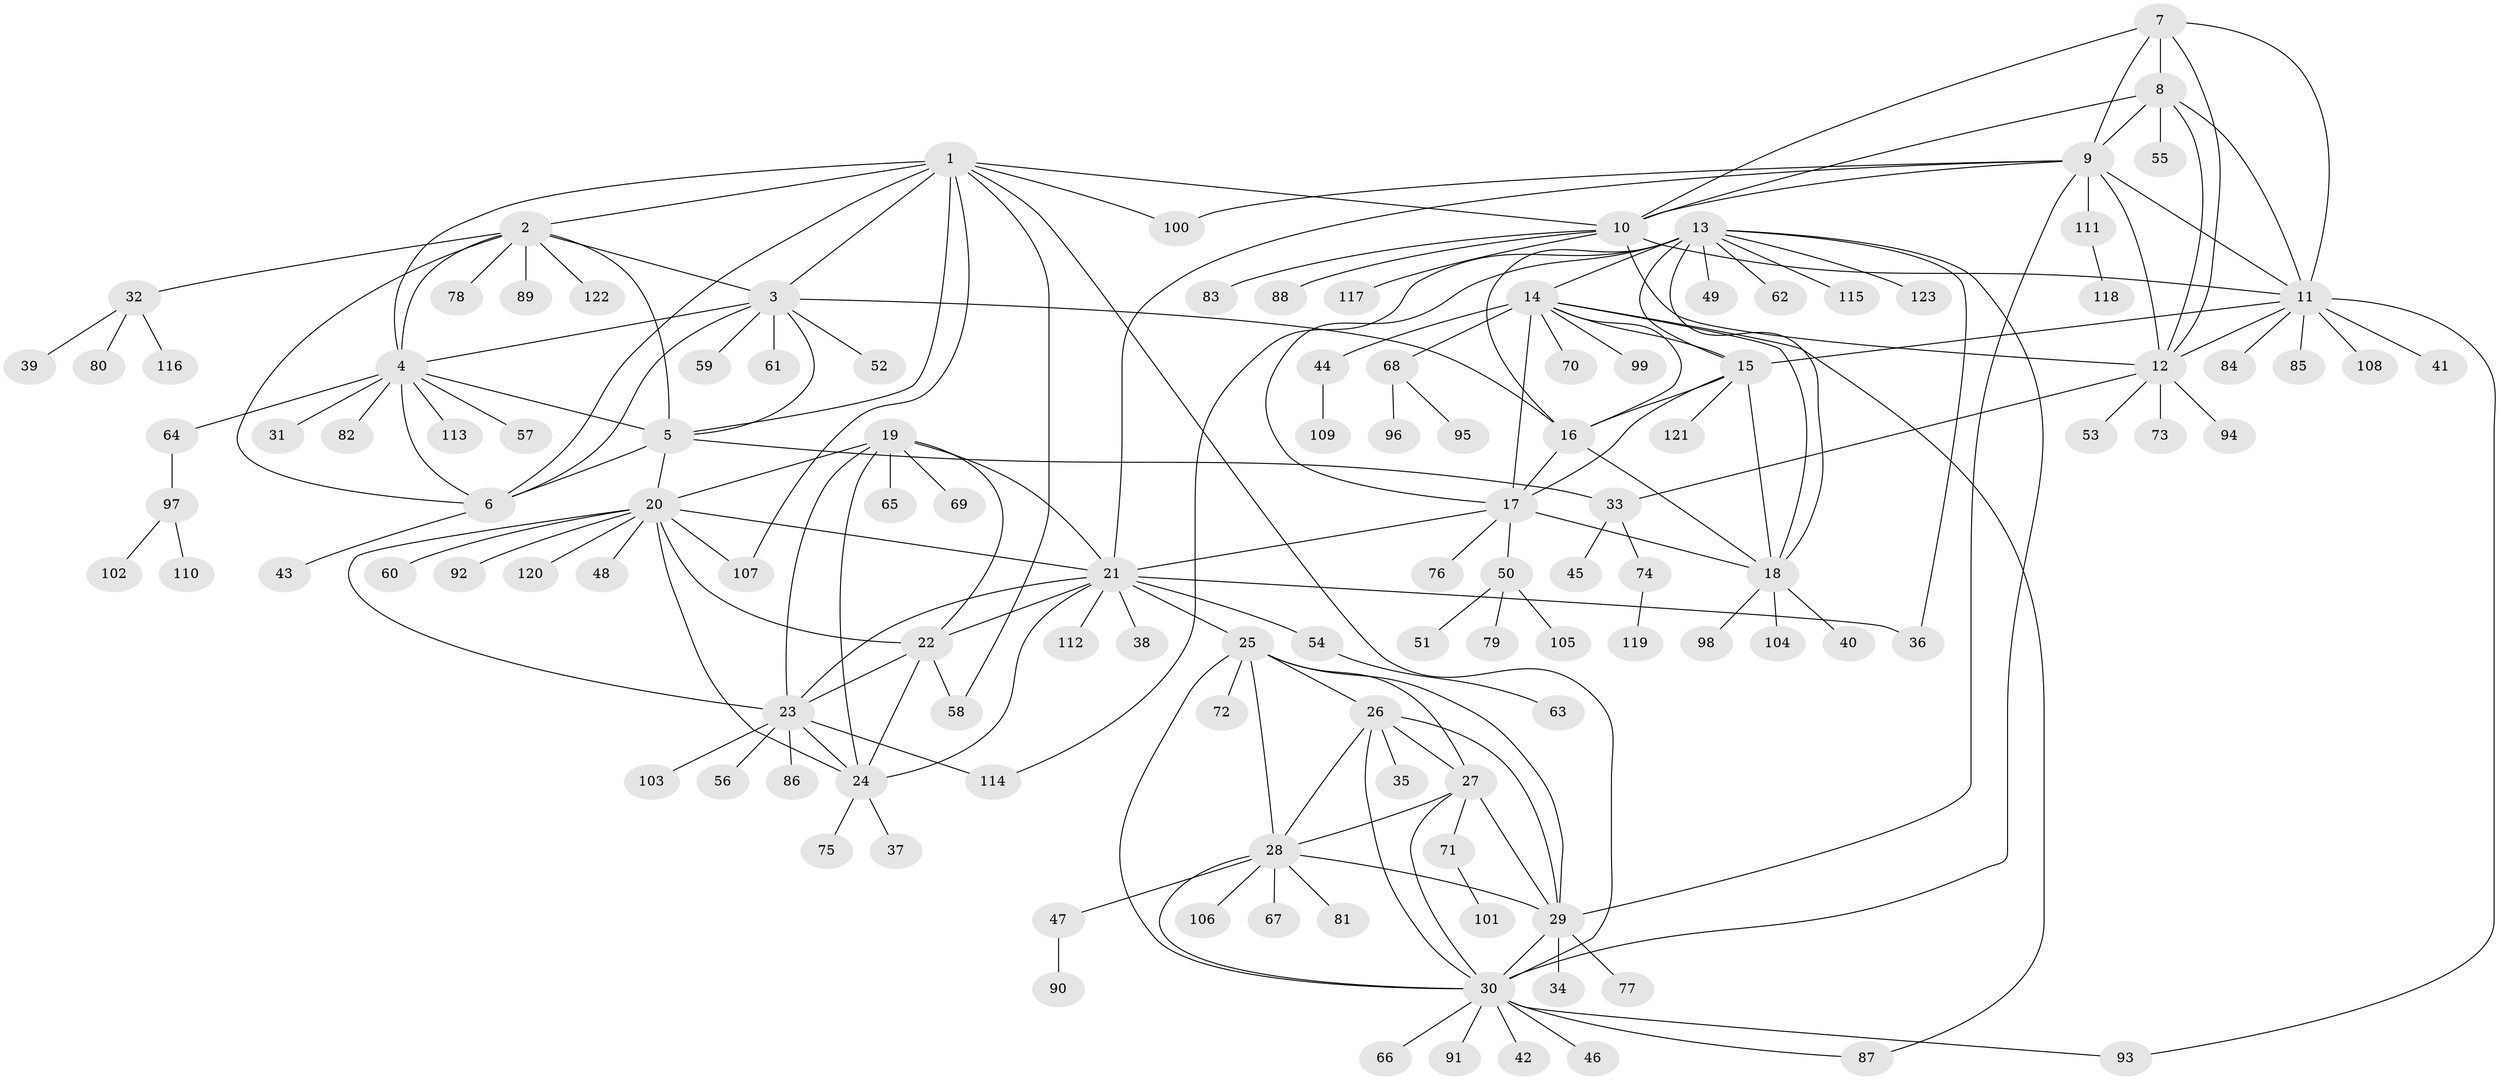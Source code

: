 // coarse degree distribution, {10: 0.043478260869565216, 8: 0.043478260869565216, 9: 0.03260869565217391, 5: 0.021739130434782608, 7: 0.03260869565217391, 6: 0.07608695652173914, 16: 0.010869565217391304, 13: 0.010869565217391304, 1: 0.6304347826086957, 3: 0.03260869565217391, 2: 0.06521739130434782}
// Generated by graph-tools (version 1.1) at 2025/52/02/27/25 19:52:22]
// undirected, 123 vertices, 186 edges
graph export_dot {
graph [start="1"]
  node [color=gray90,style=filled];
  1;
  2;
  3;
  4;
  5;
  6;
  7;
  8;
  9;
  10;
  11;
  12;
  13;
  14;
  15;
  16;
  17;
  18;
  19;
  20;
  21;
  22;
  23;
  24;
  25;
  26;
  27;
  28;
  29;
  30;
  31;
  32;
  33;
  34;
  35;
  36;
  37;
  38;
  39;
  40;
  41;
  42;
  43;
  44;
  45;
  46;
  47;
  48;
  49;
  50;
  51;
  52;
  53;
  54;
  55;
  56;
  57;
  58;
  59;
  60;
  61;
  62;
  63;
  64;
  65;
  66;
  67;
  68;
  69;
  70;
  71;
  72;
  73;
  74;
  75;
  76;
  77;
  78;
  79;
  80;
  81;
  82;
  83;
  84;
  85;
  86;
  87;
  88;
  89;
  90;
  91;
  92;
  93;
  94;
  95;
  96;
  97;
  98;
  99;
  100;
  101;
  102;
  103;
  104;
  105;
  106;
  107;
  108;
  109;
  110;
  111;
  112;
  113;
  114;
  115;
  116;
  117;
  118;
  119;
  120;
  121;
  122;
  123;
  1 -- 2;
  1 -- 3;
  1 -- 4;
  1 -- 5;
  1 -- 6;
  1 -- 10;
  1 -- 30;
  1 -- 58;
  1 -- 100;
  1 -- 107;
  2 -- 3;
  2 -- 4;
  2 -- 5;
  2 -- 6;
  2 -- 32;
  2 -- 78;
  2 -- 89;
  2 -- 122;
  3 -- 4;
  3 -- 5;
  3 -- 6;
  3 -- 16;
  3 -- 52;
  3 -- 59;
  3 -- 61;
  4 -- 5;
  4 -- 6;
  4 -- 31;
  4 -- 57;
  4 -- 64;
  4 -- 82;
  4 -- 113;
  5 -- 6;
  5 -- 20;
  5 -- 33;
  6 -- 43;
  7 -- 8;
  7 -- 9;
  7 -- 10;
  7 -- 11;
  7 -- 12;
  8 -- 9;
  8 -- 10;
  8 -- 11;
  8 -- 12;
  8 -- 55;
  9 -- 10;
  9 -- 11;
  9 -- 12;
  9 -- 21;
  9 -- 29;
  9 -- 100;
  9 -- 111;
  10 -- 11;
  10 -- 12;
  10 -- 83;
  10 -- 88;
  10 -- 117;
  11 -- 12;
  11 -- 15;
  11 -- 41;
  11 -- 84;
  11 -- 85;
  11 -- 93;
  11 -- 108;
  12 -- 33;
  12 -- 53;
  12 -- 73;
  12 -- 94;
  13 -- 14;
  13 -- 15;
  13 -- 16;
  13 -- 17;
  13 -- 18;
  13 -- 30;
  13 -- 36;
  13 -- 49;
  13 -- 62;
  13 -- 114;
  13 -- 115;
  13 -- 123;
  14 -- 15;
  14 -- 16;
  14 -- 17;
  14 -- 18;
  14 -- 44;
  14 -- 68;
  14 -- 70;
  14 -- 87;
  14 -- 99;
  15 -- 16;
  15 -- 17;
  15 -- 18;
  15 -- 121;
  16 -- 17;
  16 -- 18;
  17 -- 18;
  17 -- 21;
  17 -- 50;
  17 -- 76;
  18 -- 40;
  18 -- 98;
  18 -- 104;
  19 -- 20;
  19 -- 21;
  19 -- 22;
  19 -- 23;
  19 -- 24;
  19 -- 65;
  19 -- 69;
  20 -- 21;
  20 -- 22;
  20 -- 23;
  20 -- 24;
  20 -- 48;
  20 -- 60;
  20 -- 92;
  20 -- 107;
  20 -- 120;
  21 -- 22;
  21 -- 23;
  21 -- 24;
  21 -- 25;
  21 -- 36;
  21 -- 38;
  21 -- 54;
  21 -- 112;
  22 -- 23;
  22 -- 24;
  22 -- 58;
  23 -- 24;
  23 -- 56;
  23 -- 86;
  23 -- 103;
  23 -- 114;
  24 -- 37;
  24 -- 75;
  25 -- 26;
  25 -- 27;
  25 -- 28;
  25 -- 29;
  25 -- 30;
  25 -- 72;
  26 -- 27;
  26 -- 28;
  26 -- 29;
  26 -- 30;
  26 -- 35;
  27 -- 28;
  27 -- 29;
  27 -- 30;
  27 -- 71;
  28 -- 29;
  28 -- 30;
  28 -- 47;
  28 -- 67;
  28 -- 81;
  28 -- 106;
  29 -- 30;
  29 -- 34;
  29 -- 77;
  30 -- 42;
  30 -- 46;
  30 -- 66;
  30 -- 87;
  30 -- 91;
  30 -- 93;
  32 -- 39;
  32 -- 80;
  32 -- 116;
  33 -- 45;
  33 -- 74;
  44 -- 109;
  47 -- 90;
  50 -- 51;
  50 -- 79;
  50 -- 105;
  54 -- 63;
  64 -- 97;
  68 -- 95;
  68 -- 96;
  71 -- 101;
  74 -- 119;
  97 -- 102;
  97 -- 110;
  111 -- 118;
}
